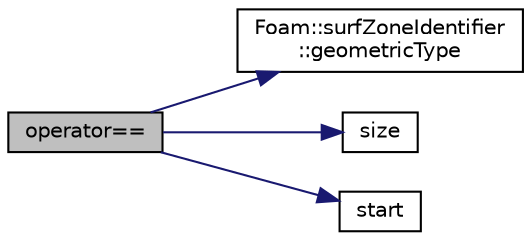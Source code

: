 digraph "operator=="
{
  bgcolor="transparent";
  edge [fontname="Helvetica",fontsize="10",labelfontname="Helvetica",labelfontsize="10"];
  node [fontname="Helvetica",fontsize="10",shape=record];
  rankdir="LR";
  Node1 [label="operator==",height=0.2,width=0.4,color="black", fillcolor="grey75", style="filled", fontcolor="black"];
  Node1 -> Node2 [color="midnightblue",fontsize="10",style="solid",fontname="Helvetica"];
  Node2 [label="Foam::surfZoneIdentifier\l::geometricType",height=0.2,width=0.4,color="black",URL="$a02583.html#a64f803fffe9d66ed1c09910762888bd4",tooltip="Return the geometric type of the zone. "];
  Node1 -> Node3 [color="midnightblue",fontsize="10",style="solid",fontname="Helvetica"];
  Node3 [label="size",height=0.2,width=0.4,color="black",URL="$a02582.html#a65cea301e2d6033c43932d12d91c792f",tooltip="Return size of this zone in the face list. "];
  Node1 -> Node4 [color="midnightblue",fontsize="10",style="solid",fontname="Helvetica"];
  Node4 [label="start",height=0.2,width=0.4,color="black",URL="$a02582.html#a861f370e41af7d54d7ff91da65de6e6a",tooltip="Return start label of this zone in the face list. "];
}
